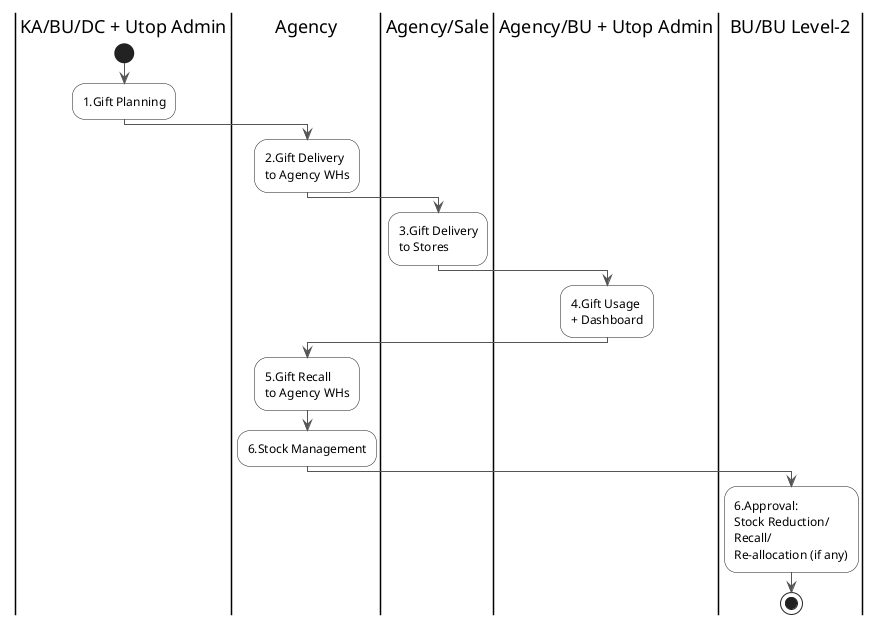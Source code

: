 @startuml
' title E2E Gift Management x UHub — Activity Diagram

skinparam activity {
  BackgroundColor White
  BarColor #999999
}
skinparam arrow {
  Color #555555
}
skinparam partition {
  BorderColor #888888
  BackgroundColor #F9F9F9
}
|KA/BU/DC + Utop Admin|
start
:1.Gift Planning;
|Agency|
:2.Gift Delivery\nto Agency WHs;
|Agency/Sale|
:3.Gift Delivery\nto Stores;
|Agency/BU + Utop Admin|
:4.Gift Usage\n+ Dashboard;
|Agency|
:5.Gift Recall\nto Agency WHs;
:6.Stock Management;
|BU/BU Level-2|
:6.Approval:\nStock Reduction/\nRecall/\nRe-allocation (if any);
stop
@enduml